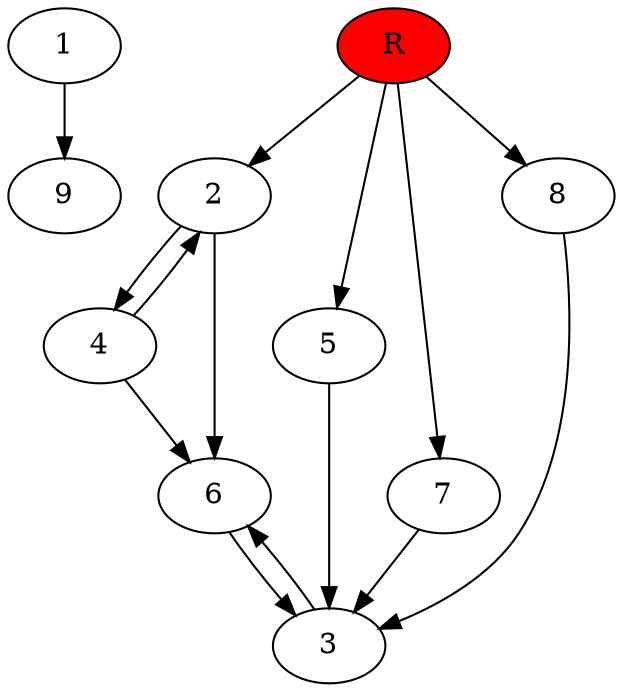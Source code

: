 digraph prb55682 {
	1
	2
	3
	4
	5
	6
	7
	8
	R [fillcolor="#ff0000" style=filled]
	1 -> 9
	2 -> 4
	2 -> 6
	3 -> 6
	4 -> 2
	4 -> 6
	5 -> 3
	6 -> 3
	7 -> 3
	8 -> 3
	R -> 2
	R -> 5
	R -> 7
	R -> 8
}
